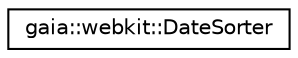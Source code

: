 digraph G
{
  edge [fontname="Helvetica",fontsize="10",labelfontname="Helvetica",labelfontsize="10"];
  node [fontname="Helvetica",fontsize="10",shape=record];
  rankdir=LR;
  Node1 [label="gaia::webkit::DateSorter",height=0.2,width=0.4,color="black", fillcolor="white", style="filled",URL="$de/dba/classgaia_1_1webkit_1_1_date_sorter.html"];
}
